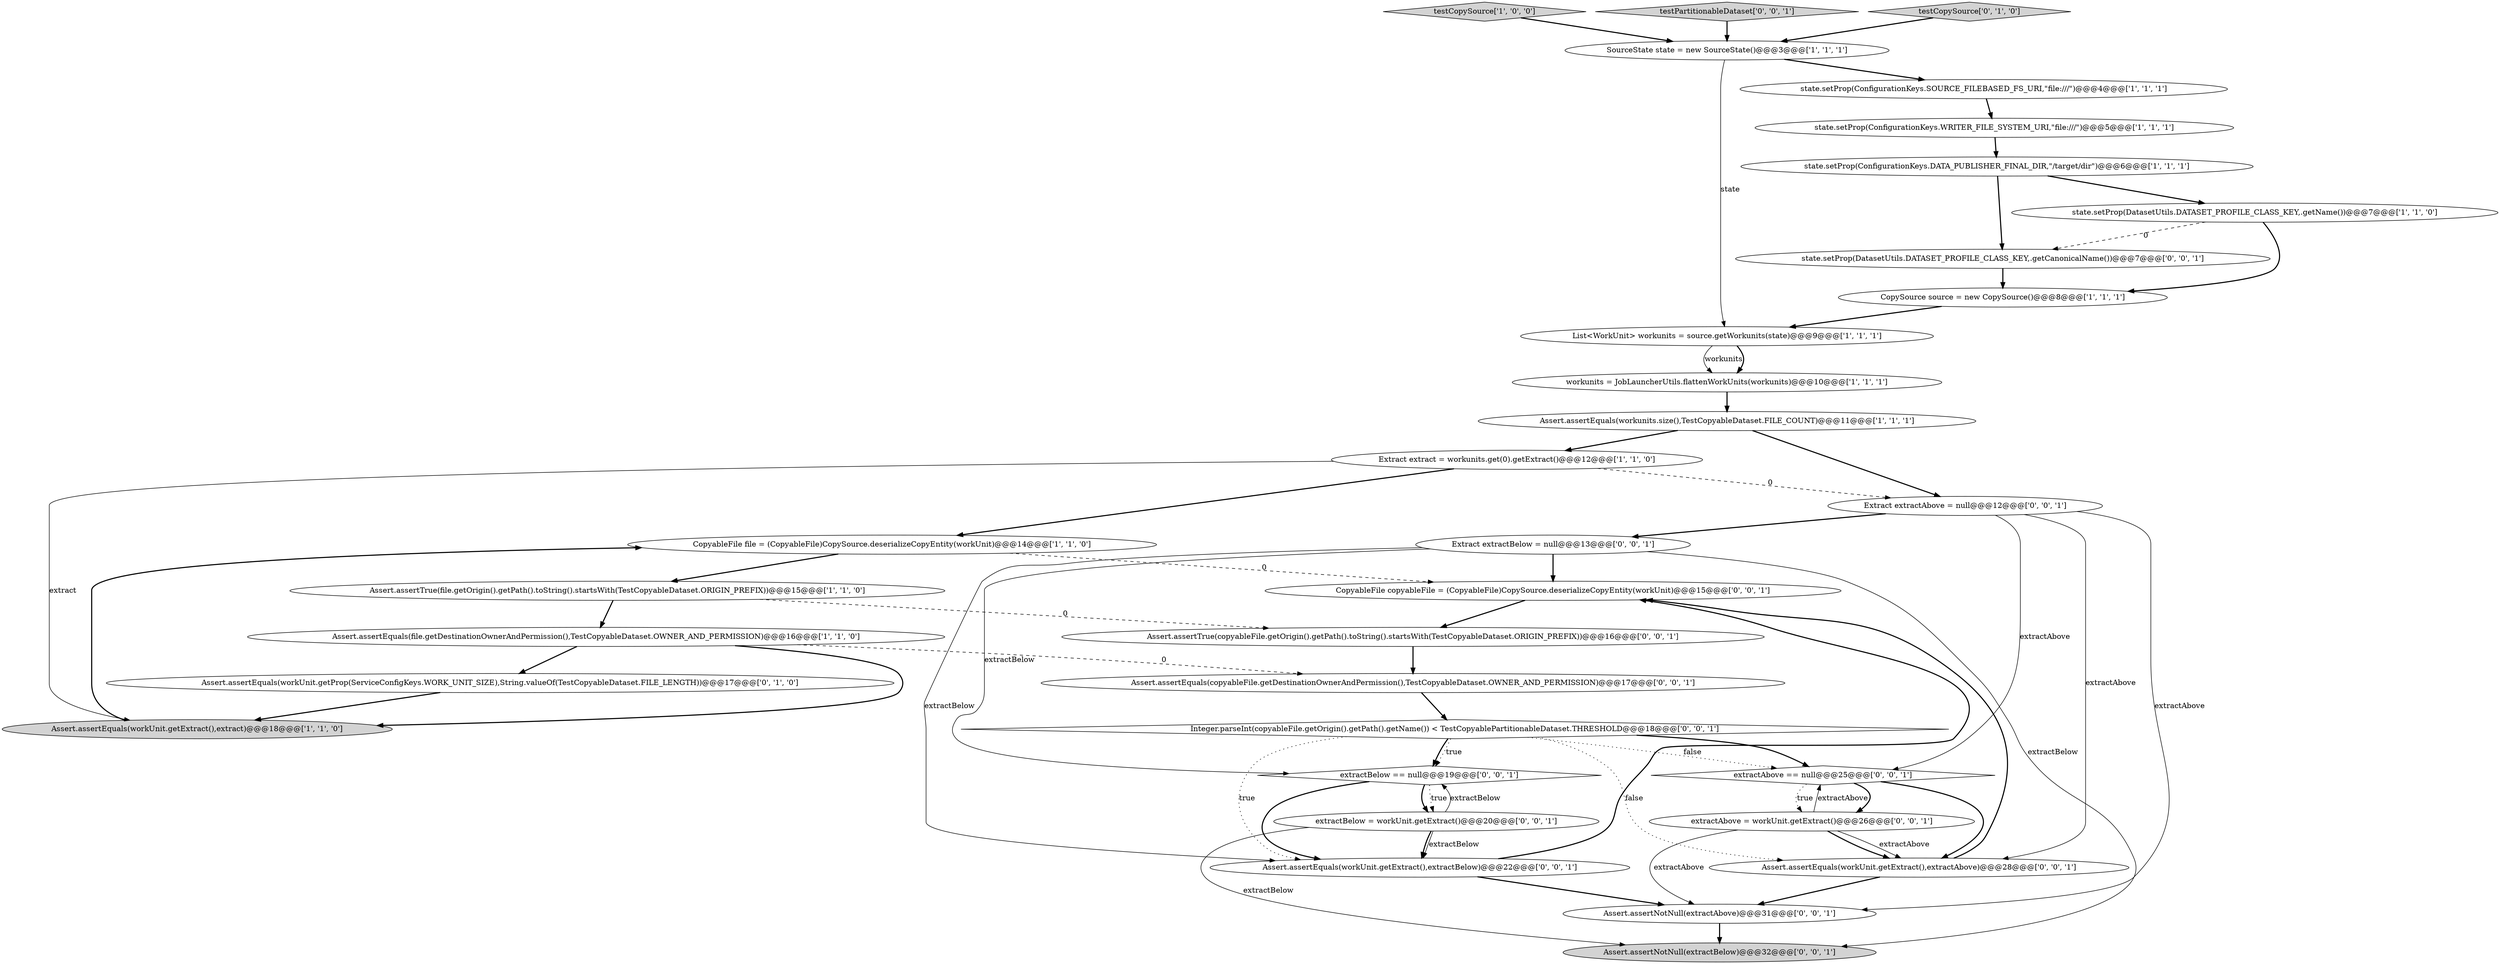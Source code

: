 digraph {
5 [style = filled, label = "CopyableFile file = (CopyableFile)CopySource.deserializeCopyEntity(workUnit)@@@14@@@['1', '1', '0']", fillcolor = white, shape = ellipse image = "AAA0AAABBB1BBB"];
17 [style = filled, label = "Extract extractBelow = null@@@13@@@['0', '0', '1']", fillcolor = white, shape = ellipse image = "AAA0AAABBB3BBB"];
2 [style = filled, label = "state.setProp(ConfigurationKeys.WRITER_FILE_SYSTEM_URI,\"file:///\")@@@5@@@['1', '1', '1']", fillcolor = white, shape = ellipse image = "AAA0AAABBB1BBB"];
7 [style = filled, label = "Extract extract = workunits.get(0).getExtract()@@@12@@@['1', '1', '0']", fillcolor = white, shape = ellipse image = "AAA0AAABBB1BBB"];
0 [style = filled, label = "Assert.assertEquals(workunits.size(),TestCopyableDataset.FILE_COUNT)@@@11@@@['1', '1', '1']", fillcolor = white, shape = ellipse image = "AAA0AAABBB1BBB"];
32 [style = filled, label = "state.setProp(DatasetUtils.DATASET_PROFILE_CLASS_KEY,.getCanonicalName())@@@7@@@['0', '0', '1']", fillcolor = white, shape = ellipse image = "AAA0AAABBB3BBB"];
16 [style = filled, label = "Assert.assertEquals(workUnit.getProp(ServiceConfigKeys.WORK_UNIT_SIZE),String.valueOf(TestCopyableDataset.FILE_LENGTH))@@@17@@@['0', '1', '0']", fillcolor = white, shape = ellipse image = "AAA1AAABBB2BBB"];
3 [style = filled, label = "List<WorkUnit> workunits = source.getWorkunits(state)@@@9@@@['1', '1', '1']", fillcolor = white, shape = ellipse image = "AAA0AAABBB1BBB"];
12 [style = filled, label = "workunits = JobLauncherUtils.flattenWorkUnits(workunits)@@@10@@@['1', '1', '1']", fillcolor = white, shape = ellipse image = "AAA0AAABBB1BBB"];
31 [style = filled, label = "Assert.assertNotNull(extractAbove)@@@31@@@['0', '0', '1']", fillcolor = white, shape = ellipse image = "AAA0AAABBB3BBB"];
6 [style = filled, label = "testCopySource['1', '0', '0']", fillcolor = lightgray, shape = diamond image = "AAA0AAABBB1BBB"];
30 [style = filled, label = "Assert.assertEquals(workUnit.getExtract(),extractBelow)@@@22@@@['0', '0', '1']", fillcolor = white, shape = ellipse image = "AAA0AAABBB3BBB"];
18 [style = filled, label = "Integer.parseInt(copyableFile.getOrigin().getPath().getName()) < TestCopyablePartitionableDataset.THRESHOLD@@@18@@@['0', '0', '1']", fillcolor = white, shape = diamond image = "AAA0AAABBB3BBB"];
20 [style = filled, label = "testPartitionableDataset['0', '0', '1']", fillcolor = lightgray, shape = diamond image = "AAA0AAABBB3BBB"];
9 [style = filled, label = "SourceState state = new SourceState()@@@3@@@['1', '1', '1']", fillcolor = white, shape = ellipse image = "AAA0AAABBB1BBB"];
23 [style = filled, label = "CopyableFile copyableFile = (CopyableFile)CopySource.deserializeCopyEntity(workUnit)@@@15@@@['0', '0', '1']", fillcolor = white, shape = ellipse image = "AAA0AAABBB3BBB"];
13 [style = filled, label = "CopySource source = new CopySource()@@@8@@@['1', '1', '1']", fillcolor = white, shape = ellipse image = "AAA0AAABBB1BBB"];
27 [style = filled, label = "Assert.assertEquals(workUnit.getExtract(),extractAbove)@@@28@@@['0', '0', '1']", fillcolor = white, shape = ellipse image = "AAA0AAABBB3BBB"];
11 [style = filled, label = "state.setProp(ConfigurationKeys.SOURCE_FILEBASED_FS_URI,\"file:///\")@@@4@@@['1', '1', '1']", fillcolor = white, shape = ellipse image = "AAA0AAABBB1BBB"];
28 [style = filled, label = "extractAbove = workUnit.getExtract()@@@26@@@['0', '0', '1']", fillcolor = white, shape = ellipse image = "AAA0AAABBB3BBB"];
24 [style = filled, label = "extractBelow = workUnit.getExtract()@@@20@@@['0', '0', '1']", fillcolor = white, shape = ellipse image = "AAA0AAABBB3BBB"];
21 [style = filled, label = "Assert.assertEquals(copyableFile.getDestinationOwnerAndPermission(),TestCopyableDataset.OWNER_AND_PERMISSION)@@@17@@@['0', '0', '1']", fillcolor = white, shape = ellipse image = "AAA0AAABBB3BBB"];
10 [style = filled, label = "Assert.assertEquals(workUnit.getExtract(),extract)@@@18@@@['1', '1', '0']", fillcolor = lightgray, shape = ellipse image = "AAA0AAABBB1BBB"];
25 [style = filled, label = "Extract extractAbove = null@@@12@@@['0', '0', '1']", fillcolor = white, shape = ellipse image = "AAA0AAABBB3BBB"];
8 [style = filled, label = "Assert.assertEquals(file.getDestinationOwnerAndPermission(),TestCopyableDataset.OWNER_AND_PERMISSION)@@@16@@@['1', '1', '0']", fillcolor = white, shape = ellipse image = "AAA0AAABBB1BBB"];
29 [style = filled, label = "Assert.assertTrue(copyableFile.getOrigin().getPath().toString().startsWith(TestCopyableDataset.ORIGIN_PREFIX))@@@16@@@['0', '0', '1']", fillcolor = white, shape = ellipse image = "AAA0AAABBB3BBB"];
26 [style = filled, label = "Assert.assertNotNull(extractBelow)@@@32@@@['0', '0', '1']", fillcolor = lightgray, shape = ellipse image = "AAA0AAABBB3BBB"];
22 [style = filled, label = "extractBelow == null@@@19@@@['0', '0', '1']", fillcolor = white, shape = diamond image = "AAA0AAABBB3BBB"];
14 [style = filled, label = "Assert.assertTrue(file.getOrigin().getPath().toString().startsWith(TestCopyableDataset.ORIGIN_PREFIX))@@@15@@@['1', '1', '0']", fillcolor = white, shape = ellipse image = "AAA0AAABBB1BBB"];
15 [style = filled, label = "testCopySource['0', '1', '0']", fillcolor = lightgray, shape = diamond image = "AAA0AAABBB2BBB"];
1 [style = filled, label = "state.setProp(ConfigurationKeys.DATA_PUBLISHER_FINAL_DIR,\"/target/dir\")@@@6@@@['1', '1', '1']", fillcolor = white, shape = ellipse image = "AAA0AAABBB1BBB"];
19 [style = filled, label = "extractAbove == null@@@25@@@['0', '0', '1']", fillcolor = white, shape = diamond image = "AAA0AAABBB3BBB"];
4 [style = filled, label = "state.setProp(DatasetUtils.DATASET_PROFILE_CLASS_KEY,.getName())@@@7@@@['1', '1', '0']", fillcolor = white, shape = ellipse image = "AAA0AAABBB1BBB"];
8->16 [style = bold, label=""];
24->26 [style = solid, label="extractBelow"];
29->21 [style = bold, label=""];
12->0 [style = bold, label=""];
5->14 [style = bold, label=""];
22->30 [style = bold, label=""];
32->13 [style = bold, label=""];
28->19 [style = solid, label="extractAbove"];
9->11 [style = bold, label=""];
15->9 [style = bold, label=""];
24->22 [style = solid, label="extractBelow"];
18->27 [style = dotted, label="false"];
19->28 [style = bold, label=""];
18->22 [style = bold, label=""];
22->24 [style = bold, label=""];
0->7 [style = bold, label=""];
9->3 [style = solid, label="state"];
14->29 [style = dashed, label="0"];
27->23 [style = bold, label=""];
3->12 [style = solid, label="workunits"];
0->25 [style = bold, label=""];
4->32 [style = dashed, label="0"];
25->17 [style = bold, label=""];
24->30 [style = bold, label=""];
31->26 [style = bold, label=""];
7->25 [style = dashed, label="0"];
16->10 [style = bold, label=""];
11->2 [style = bold, label=""];
17->26 [style = solid, label="extractBelow"];
24->30 [style = solid, label="extractBelow"];
30->31 [style = bold, label=""];
6->9 [style = bold, label=""];
19->27 [style = bold, label=""];
28->27 [style = bold, label=""];
8->21 [style = dashed, label="0"];
28->31 [style = solid, label="extractAbove"];
25->27 [style = solid, label="extractAbove"];
7->10 [style = solid, label="extract"];
22->24 [style = dotted, label="true"];
3->12 [style = bold, label=""];
21->18 [style = bold, label=""];
18->19 [style = bold, label=""];
25->31 [style = solid, label="extractAbove"];
30->23 [style = bold, label=""];
17->30 [style = solid, label="extractBelow"];
2->1 [style = bold, label=""];
5->23 [style = dashed, label="0"];
18->30 [style = dotted, label="true"];
14->8 [style = bold, label=""];
1->4 [style = bold, label=""];
17->23 [style = bold, label=""];
13->3 [style = bold, label=""];
7->5 [style = bold, label=""];
4->13 [style = bold, label=""];
20->9 [style = bold, label=""];
18->19 [style = dotted, label="false"];
17->22 [style = solid, label="extractBelow"];
23->29 [style = bold, label=""];
18->22 [style = dotted, label="true"];
8->10 [style = bold, label=""];
10->5 [style = bold, label=""];
27->31 [style = bold, label=""];
19->28 [style = dotted, label="true"];
25->19 [style = solid, label="extractAbove"];
1->32 [style = bold, label=""];
28->27 [style = solid, label="extractAbove"];
}
